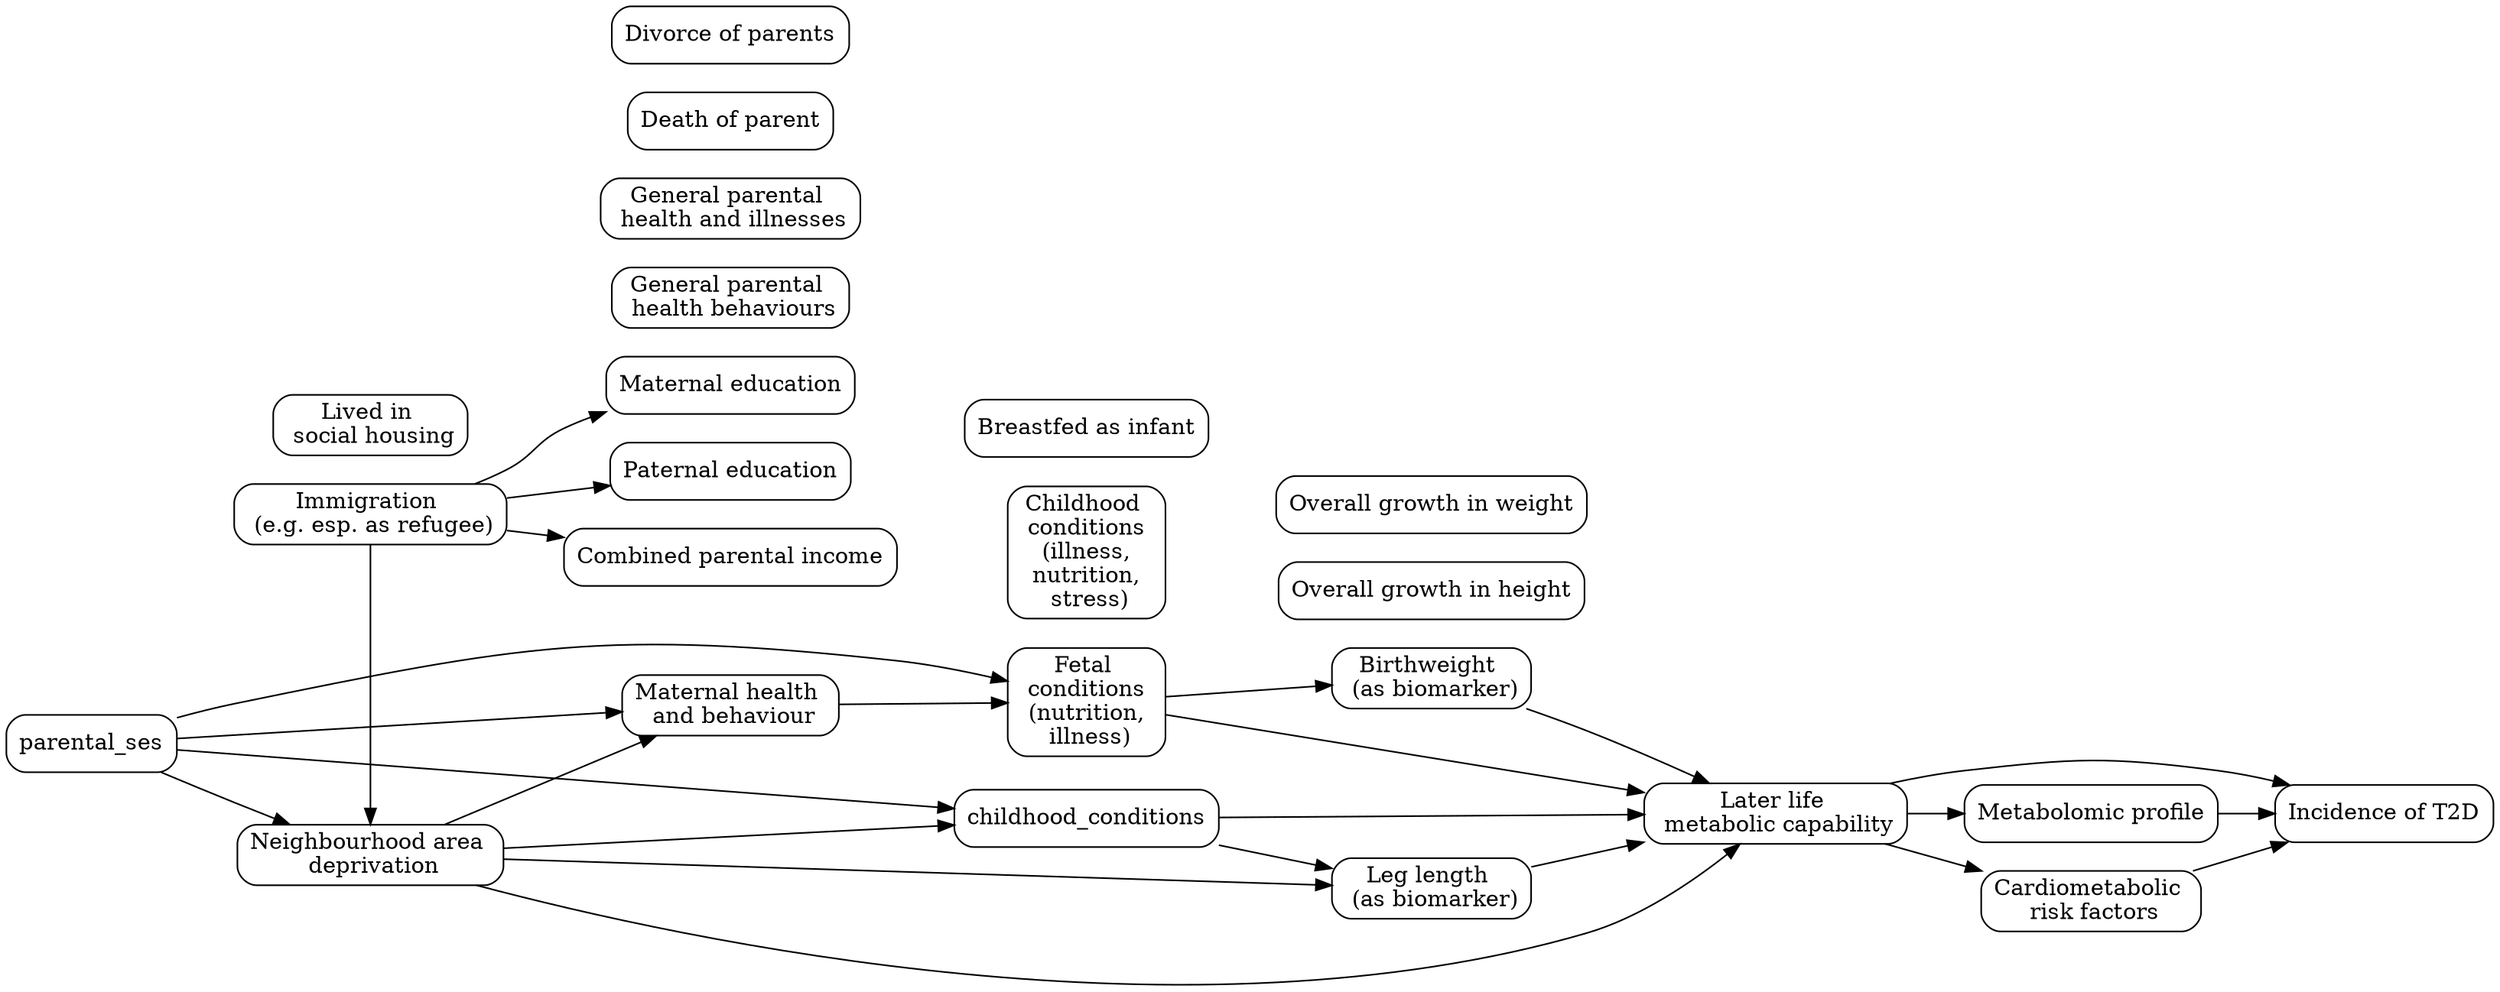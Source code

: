 
digraph {
    graph [rankdir = LR]

    node [shape = box, style = rounded]

    #early_life_adversity [label = "Early life adversity"]
    later_life_metabolic_capability [label = "Later life \n metabolic capability"]

    {
        rank = same;
        migration [label = "Immigration \n (e.g. esp. as refugee)"]
        area_deprivation [label = "Neighbourhood area \n deprivation"]
        social_housing [label = "Lived in \n social housing"]
    }

    {
        rank = same;
        parental_income [label = "Combined parental income"]
        maternal_education [label = "Maternal education"]
        paternal_education [label = "Paternal education"]
        maternal_health [label = "Maternal health \n and behaviour"]
        parental_health [label = "General parental \n health behaviours"]
        parental_illness [label = "General parental \n health and illnesses"]
        parental_death [label = "Death of parent"]
        parental_divorce [label = "Divorce of parents"]
    }

    {
        rank = same;
        fetal_conditions [label = "Fetal \n conditions \n (nutrition, \n illness)"]


        childhood_illness [label = "Childhood illnesses"]
        breastfed [label = "Breastfed as infant"]
        childhood_illness [label = "Childhood \n conditions \n (illness, \n nutrition, \n stress)"]
    }
    {
        rank = same;
        leg_length [label = "Leg length \n (as biomarker)"]
        total_height [label = "Overall growth in height"]
        total_mass [label = "Overall growth in weight"]
        birthweight [label = "Birthweight \n (as biomarker)"]
    }

    {
        rank = same;
        metabolomic_profile [label = "Metabolomic profile"]
        cardiometabolic_risk_factors [label = "Cardiometabolic \n risk factors"]
    }

    {
        rank = same;
        dm_cvd [label = "Incidence of T2D"]
    }

    {fetal_conditions birthweight childhood_conditions area_deprivation leg_length} ->
        later_life_metabolic_capability

    fetal_conditions -> birthweight
    {childhood_conditions area_deprivation} -> leg_length

    migration -> {area_deprivation parental_income maternal_education paternal_education}
    area_deprivation -> {childhood_conditions maternal_health}
    parental_ses -> {childhood_conditions fetal_conditions maternal_health area_deprivation}
    maternal_health -> fetal_conditions
    later_life_metabolic_capability -> {dm_cvd cardiometabolic_risk_factors metabolomic_profile}
    {cardiometabolic_risk_factors metabolomic_profile} -> dm_cvd
}
